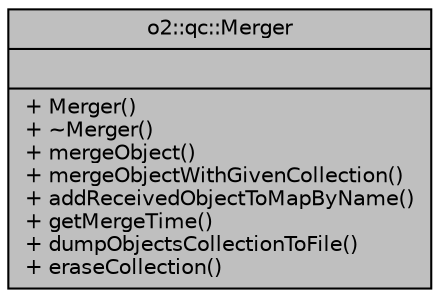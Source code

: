 digraph "o2::qc::Merger"
{
 // INTERACTIVE_SVG=YES
  bgcolor="transparent";
  edge [fontname="Helvetica",fontsize="10",labelfontname="Helvetica",labelfontsize="10"];
  node [fontname="Helvetica",fontsize="10",shape=record];
  Node1 [label="{o2::qc::Merger\n||+ Merger()\l+ ~Merger()\l+ mergeObject()\l+ mergeObjectWithGivenCollection()\l+ addReceivedObjectToMapByName()\l+ getMergeTime()\l+ dumpObjectsCollectionToFile()\l+ eraseCollection()\l}",height=0.2,width=0.4,color="black", fillcolor="grey75", style="filled" fontcolor="black"];
}
